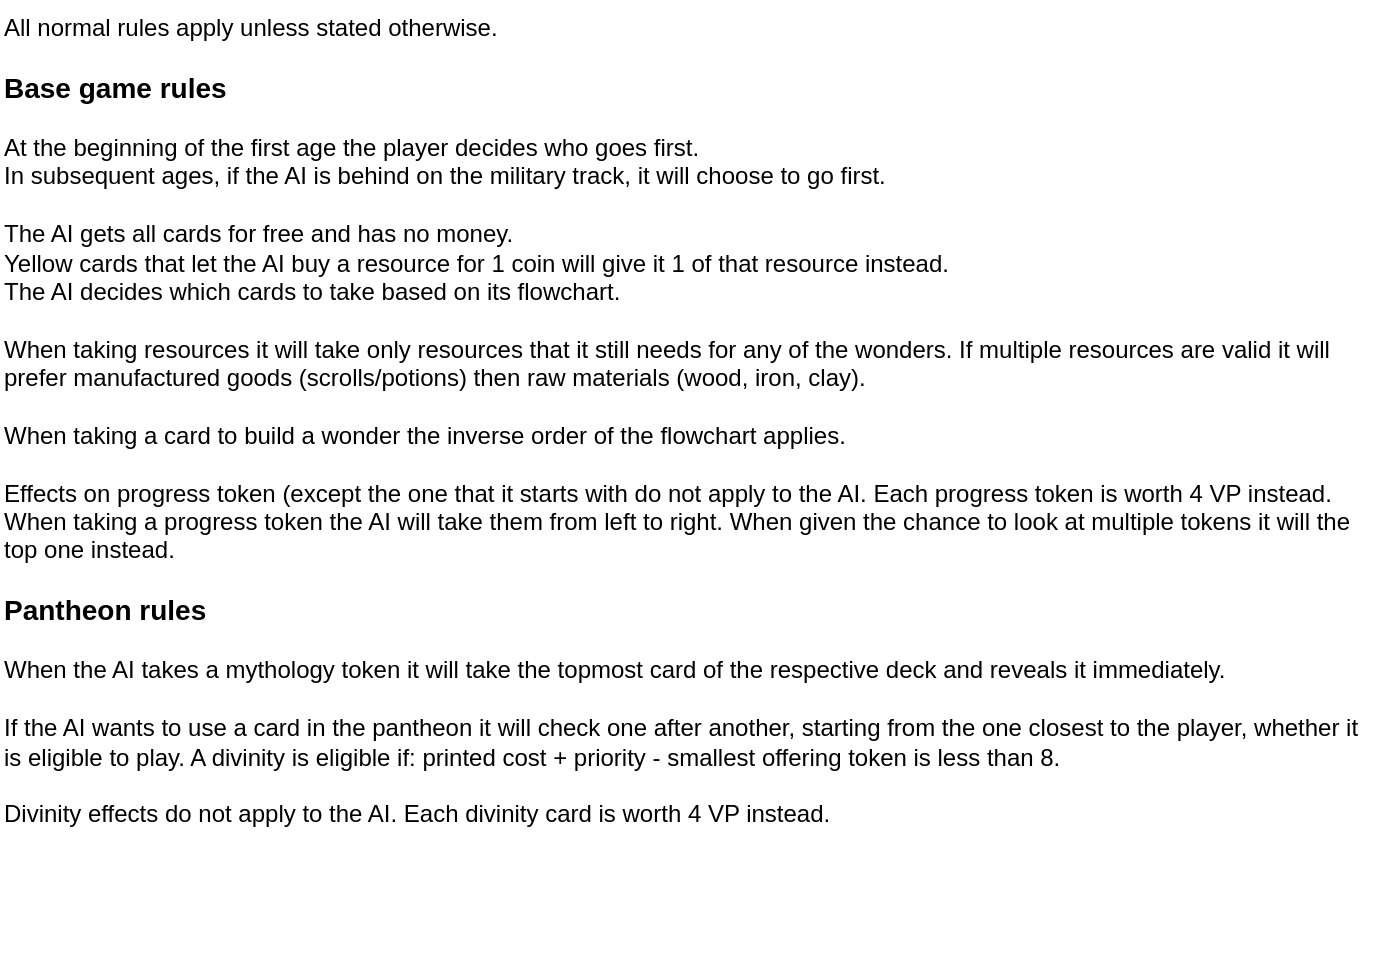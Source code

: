 <mxfile version="10.5.4" type="github"><diagram id="6nSopibrF9ft_KP2XIyj" name="Page-1"><mxGraphModel dx="1397" dy="886" grid="1" gridSize="10" guides="1" tooltips="1" connect="1" arrows="1" fold="1" page="1" pageScale="1" pageWidth="730" pageHeight="520" math="0" shadow="0"><root><mxCell id="0"/><mxCell id="1" parent="0"/><mxCell id="7rVTdBD7cHB6A6T1tjLu-3" value="All normal rules apply unless stated otherwise.&lt;br&gt;&lt;span&gt;&lt;b&gt;&lt;br&gt;&lt;font style=&quot;font-size: 14px&quot;&gt;Base game rules&lt;/font&gt;&lt;/b&gt;&lt;/span&gt;&lt;br&gt;&lt;span&gt;&lt;br&gt;&lt;/span&gt;At the beginning of the first age the player decides who goes first.&lt;br&gt;In subsequent ages, if the AI is behind on the military track, it will choose to go first.&amp;nbsp;&lt;span&gt;&lt;br&gt;&lt;/span&gt;&lt;br&gt;&lt;span&gt;The AI gets all cards for free and has no money.&lt;/span&gt;&lt;br&gt;&lt;span&gt;Yellow cards that let the AI buy a resource for 1 coin will give it 1 of that resource instead.&lt;/span&gt;&lt;br&gt;&lt;span&gt;The AI decides which cards to take based on its flowchart.&lt;/span&gt;&lt;br&gt;&lt;br&gt;&lt;span&gt;When taking resources it will take only resources that it still needs for any of the wonders. If multiple resources are valid it will prefer manufactured goods (scrolls/potions) then raw materials (wood, iron, clay).&lt;br&gt;&lt;/span&gt;&lt;br&gt;&lt;span&gt;When taking a card to build a wonder the inverse order of the flowchart applies.&lt;br&gt;&lt;/span&gt;&lt;br&gt;Effects on progress token (except the one that it starts with do not apply to the AI. Each progress token is worth 4 VP instead.&lt;br&gt;When taking a progress token the AI will take them from left to right. When given the chance to look at multiple tokens it will the top one instead.&lt;br&gt;&lt;b&gt;&lt;br&gt;&lt;font style=&quot;font-size: 14px&quot;&gt;Pantheon rules&lt;/font&gt;&lt;br&gt;&lt;/b&gt;&lt;br&gt;When the AI takes a mythology token it will take the topmost card of the respective deck and reveals it immediately.&lt;br&gt;&lt;br&gt;If the AI wants to use a card in the pantheon it will check one after another, starting from the one closest to the player, whether it is eligible to play. A divinity is eligible if: printed cost + priority - smallest offering token is less than 8.&lt;br&gt;&lt;br&gt;Divinity effects do not apply to the AI. Each divinity card is worth 4 VP instead.&lt;br&gt;&lt;br&gt;&lt;br&gt;" style="text;html=1;strokeColor=none;fillColor=none;align=left;verticalAlign=top;whiteSpace=wrap;rounded=0;" parent="1" vertex="1"><mxGeometry x="20" y="20" width="690" height="480" as="geometry"/></mxCell></root></mxGraphModel></diagram></mxfile>